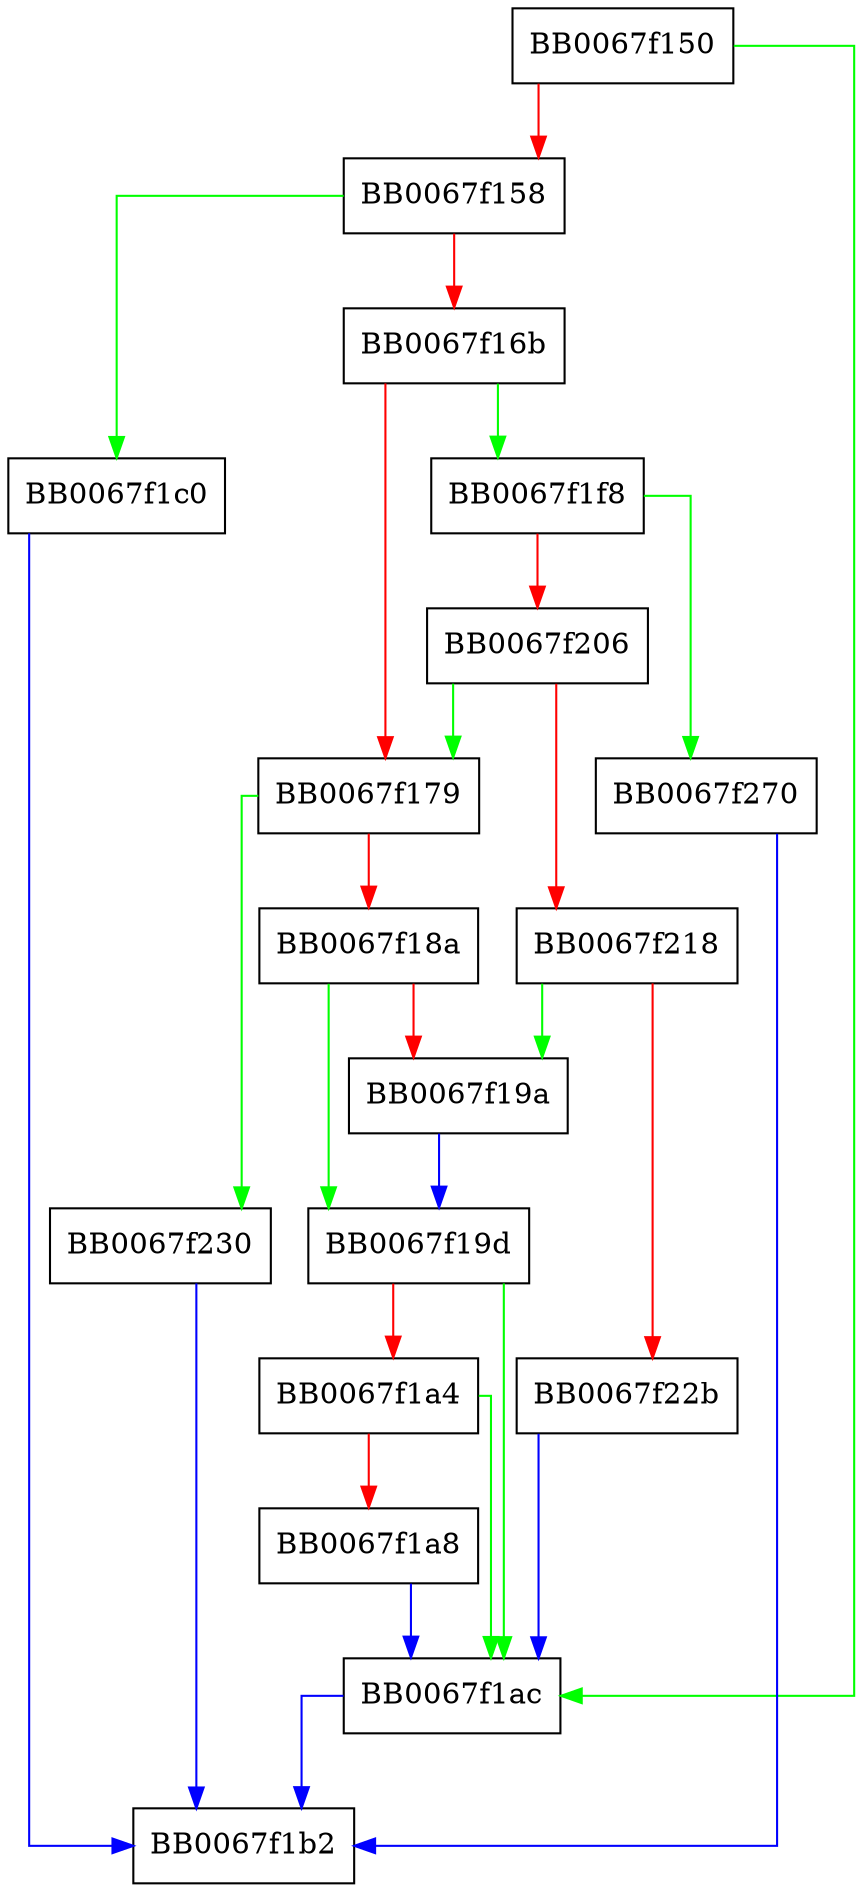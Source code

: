 digraph X509_STORE_CTX_set_purpose {
  node [shape="box"];
  graph [splines=ortho];
  BB0067f150 -> BB0067f1ac [color="green"];
  BB0067f150 -> BB0067f158 [color="red"];
  BB0067f158 -> BB0067f1c0 [color="green"];
  BB0067f158 -> BB0067f16b [color="red"];
  BB0067f16b -> BB0067f1f8 [color="green"];
  BB0067f16b -> BB0067f179 [color="red"];
  BB0067f179 -> BB0067f230 [color="green"];
  BB0067f179 -> BB0067f18a [color="red"];
  BB0067f18a -> BB0067f19d [color="green"];
  BB0067f18a -> BB0067f19a [color="red"];
  BB0067f19a -> BB0067f19d [color="blue"];
  BB0067f19d -> BB0067f1ac [color="green"];
  BB0067f19d -> BB0067f1a4 [color="red"];
  BB0067f1a4 -> BB0067f1ac [color="green"];
  BB0067f1a4 -> BB0067f1a8 [color="red"];
  BB0067f1a8 -> BB0067f1ac [color="blue"];
  BB0067f1ac -> BB0067f1b2 [color="blue"];
  BB0067f1c0 -> BB0067f1b2 [color="blue"];
  BB0067f1f8 -> BB0067f270 [color="green"];
  BB0067f1f8 -> BB0067f206 [color="red"];
  BB0067f206 -> BB0067f179 [color="green"];
  BB0067f206 -> BB0067f218 [color="red"];
  BB0067f218 -> BB0067f19a [color="green"];
  BB0067f218 -> BB0067f22b [color="red"];
  BB0067f22b -> BB0067f1ac [color="blue"];
  BB0067f230 -> BB0067f1b2 [color="blue"];
  BB0067f270 -> BB0067f1b2 [color="blue"];
}